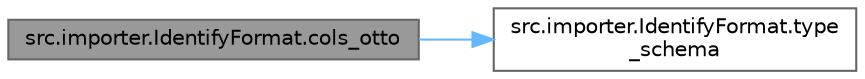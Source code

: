 digraph "src.importer.IdentifyFormat.cols_otto"
{
 // LATEX_PDF_SIZE
  bgcolor="transparent";
  edge [fontname=Helvetica,fontsize=10,labelfontname=Helvetica,labelfontsize=10];
  node [fontname=Helvetica,fontsize=10,shape=box,height=0.2,width=0.4];
  rankdir="LR";
  Node1 [id="Node000001",label="src.importer.IdentifyFormat.cols_otto",height=0.2,width=0.4,color="gray40", fillcolor="grey60", style="filled", fontcolor="black",tooltip=" "];
  Node1 -> Node2 [id="edge1_Node000001_Node000002",color="steelblue1",style="solid",tooltip=" "];
  Node2 [id="Node000002",label="src.importer.IdentifyFormat.type\l_schema",height=0.2,width=0.4,color="grey40", fillcolor="white", style="filled",URL="$namespacesrc_1_1importer_1_1_identify_format.html#a99aca40b4c962124fb3267c0d467eb7c",tooltip=" "];
}
